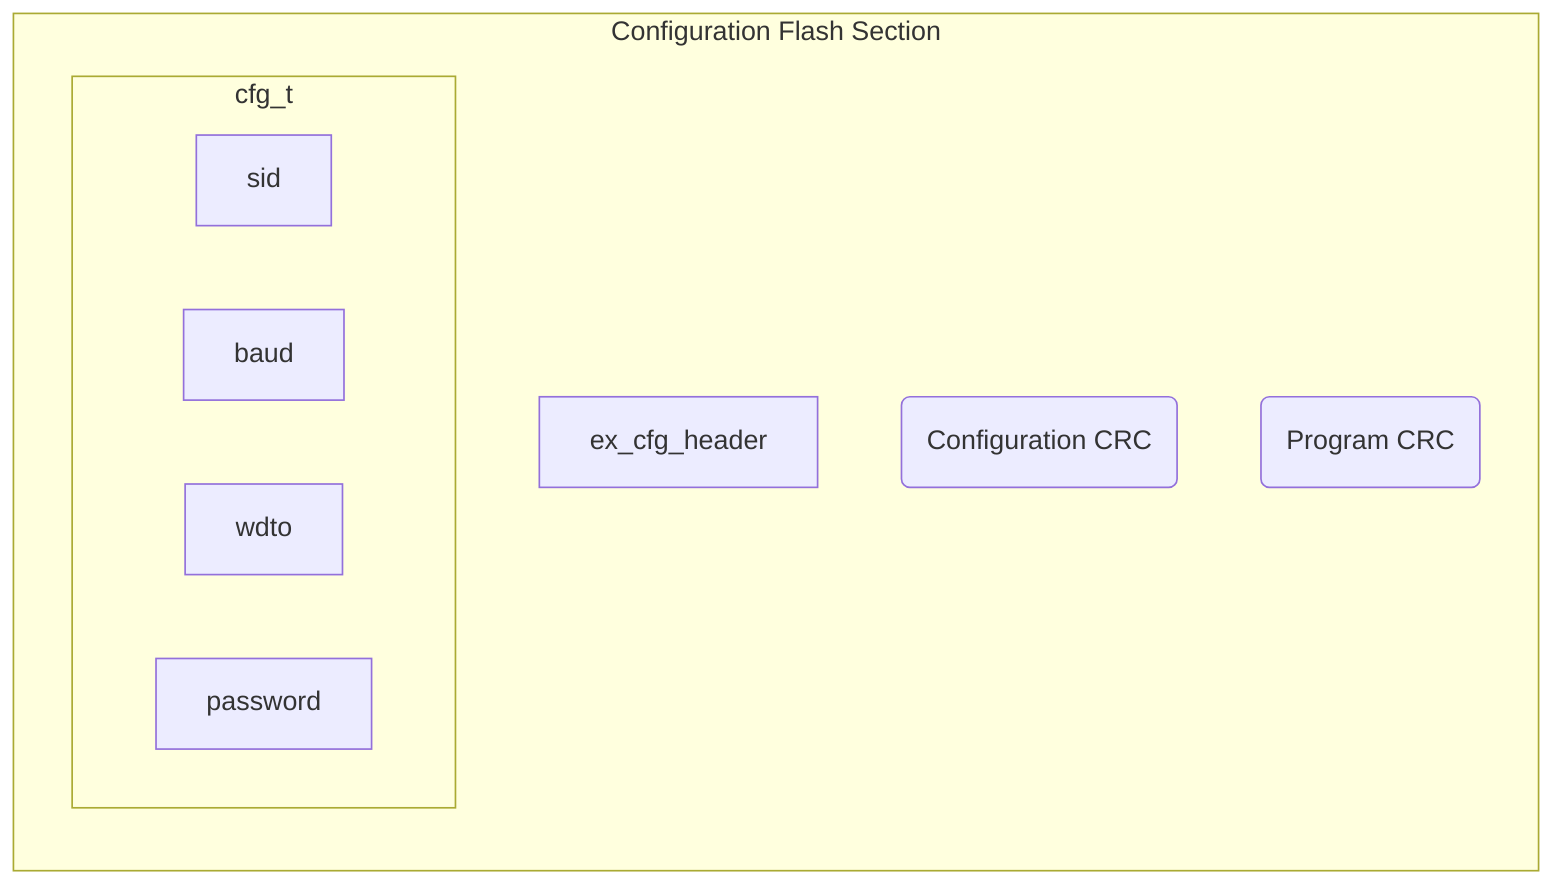 flowchart LR
 subgraph Configuration Flash Section
 ex_cfg_header
 subgraph cfg_t
 sid
 baud
 wdto
 password
 end
 c_crc("Configuration CRC")
 p_crc("Program CRC")
 end